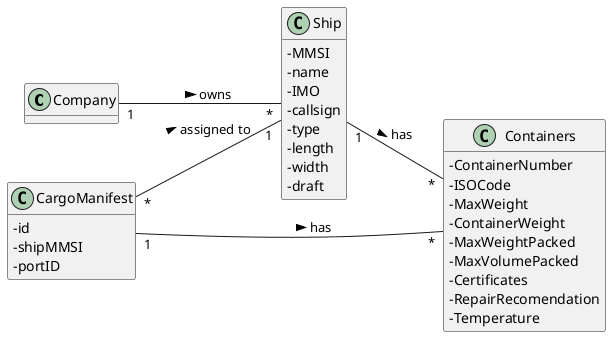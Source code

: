 @startuml
'https://plantuml.com/class-diagram

hide methods
left to right direction
skinparam classAttributeIconSize 0

class Company {

}

class Ship{
-MMSI
-name
-IMO
-callsign
-type
-length
-width
-draft
}

class Containers{
-ContainerNumber
-ISOCode
-MaxWeight
-ContainerWeight
-MaxWeightPacked
-MaxVolumePacked
-Certificates
-RepairRecomendation
-Temperature
}

class CargoManifest{
-id
-shipMMSI
-portID
}

Company "1" -- "*" Ship : owns >
Ship "1" -- "*" Containers: has >
CargoManifest "*" -- "1" Ship : assigned to >
CargoManifest "1" -- "*" Containers : has >

@enduml